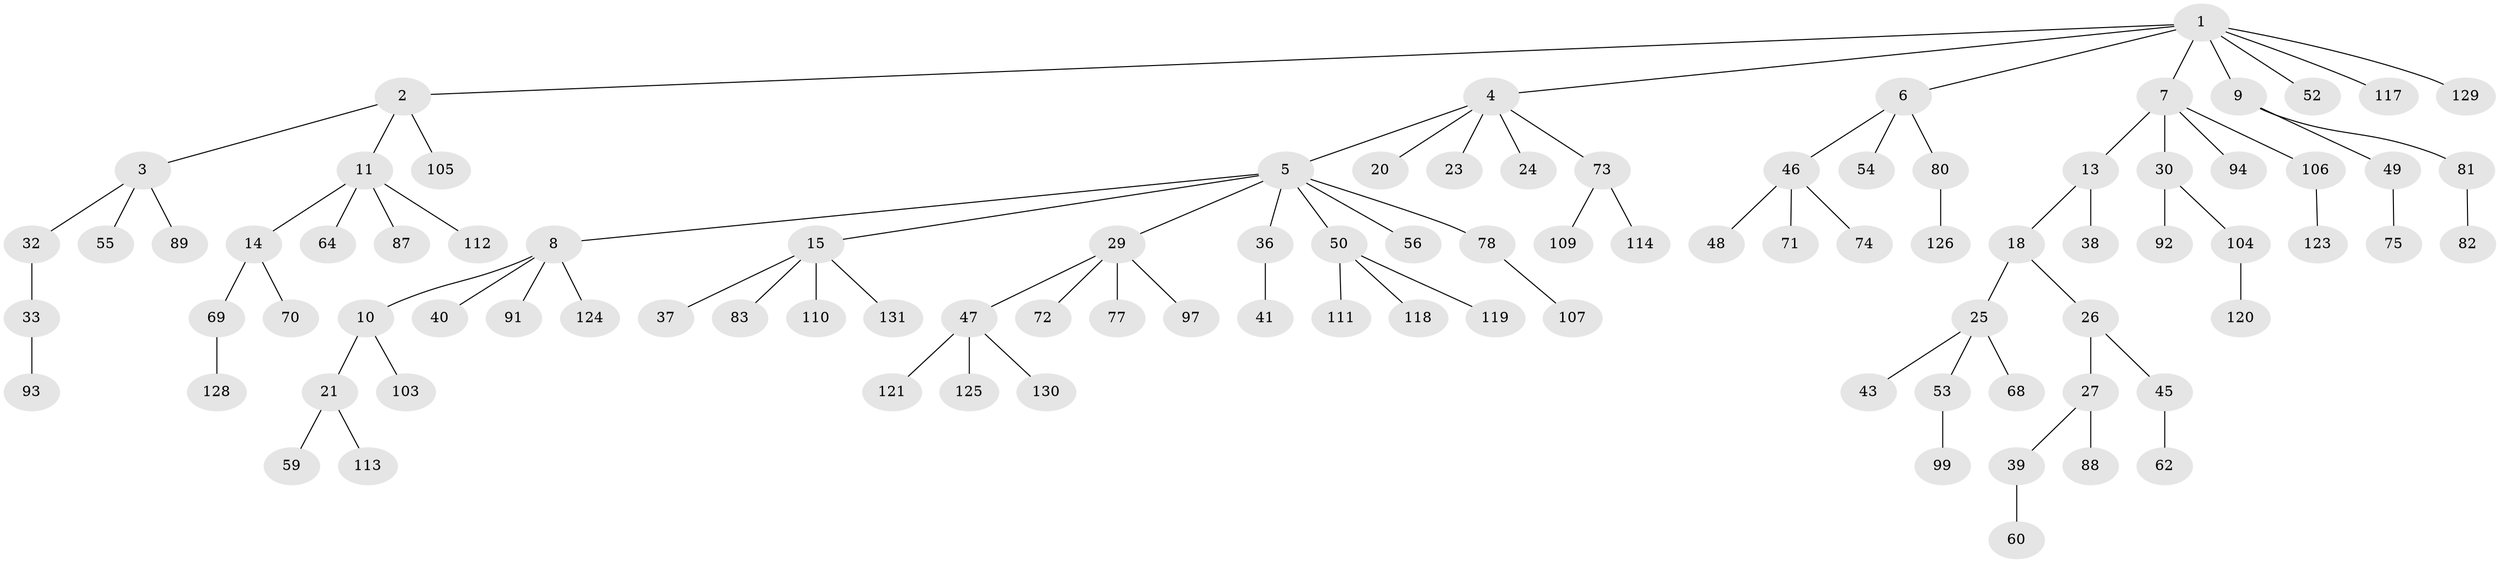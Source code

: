 // original degree distribution, {7: 0.007633587786259542, 5: 0.022900763358778626, 3: 0.16030534351145037, 4: 0.06870229007633588, 8: 0.007633587786259542, 6: 0.015267175572519083, 2: 0.19083969465648856, 1: 0.5267175572519084}
// Generated by graph-tools (version 1.1) at 2025/11/02/27/25 16:11:26]
// undirected, 95 vertices, 94 edges
graph export_dot {
graph [start="1"]
  node [color=gray90,style=filled];
  1 [super="+16"];
  2 [super="+28"];
  3 [super="+22"];
  4 [super="+19"];
  5 [super="+76"];
  6 [super="+12"];
  7 [super="+90"];
  8 [super="+57"];
  9 [super="+67"];
  10 [super="+79"];
  11 [super="+66"];
  13;
  14 [super="+63"];
  15 [super="+17"];
  18;
  20;
  21 [super="+100"];
  23;
  24;
  25 [super="+31"];
  26 [super="+34"];
  27 [super="+35"];
  29 [super="+42"];
  30 [super="+85"];
  32 [super="+44"];
  33;
  36 [super="+98"];
  37;
  38;
  39 [super="+61"];
  40 [super="+51"];
  41;
  43;
  45;
  46 [super="+65"];
  47 [super="+108"];
  48;
  49;
  50 [super="+84"];
  52 [super="+122"];
  53;
  54;
  55;
  56 [super="+58"];
  59;
  60 [super="+86"];
  62 [super="+127"];
  64;
  68;
  69;
  70 [super="+102"];
  71;
  72;
  73 [super="+95"];
  74 [super="+116"];
  75;
  77;
  78;
  80;
  81 [super="+101"];
  82;
  83;
  87;
  88;
  89;
  91;
  92;
  93 [super="+96"];
  94;
  97;
  99;
  103;
  104;
  105;
  106 [super="+115"];
  107;
  109;
  110;
  111;
  112;
  113;
  114;
  117;
  118;
  119;
  120;
  121;
  123;
  124;
  125;
  126;
  128;
  129;
  130;
  131;
  1 -- 2;
  1 -- 4;
  1 -- 6;
  1 -- 7;
  1 -- 9;
  1 -- 129;
  1 -- 52;
  1 -- 117;
  2 -- 3;
  2 -- 11;
  2 -- 105;
  3 -- 89;
  3 -- 32;
  3 -- 55;
  4 -- 5;
  4 -- 73;
  4 -- 24;
  4 -- 20;
  4 -- 23;
  5 -- 8;
  5 -- 15;
  5 -- 29;
  5 -- 36;
  5 -- 50;
  5 -- 56;
  5 -- 78;
  6 -- 46;
  6 -- 80;
  6 -- 54;
  7 -- 13;
  7 -- 30;
  7 -- 94;
  7 -- 106;
  8 -- 10;
  8 -- 40;
  8 -- 91;
  8 -- 124;
  9 -- 49;
  9 -- 81;
  10 -- 21;
  10 -- 103;
  11 -- 14;
  11 -- 64;
  11 -- 87;
  11 -- 112;
  13 -- 18;
  13 -- 38;
  14 -- 69;
  14 -- 70;
  15 -- 37;
  15 -- 83;
  15 -- 131;
  15 -- 110;
  18 -- 25;
  18 -- 26;
  21 -- 59;
  21 -- 113;
  25 -- 43;
  25 -- 68;
  25 -- 53;
  26 -- 27;
  26 -- 45;
  27 -- 88;
  27 -- 39;
  29 -- 47;
  29 -- 97;
  29 -- 72;
  29 -- 77;
  30 -- 92;
  30 -- 104;
  32 -- 33;
  33 -- 93;
  36 -- 41;
  39 -- 60;
  45 -- 62;
  46 -- 48;
  46 -- 71;
  46 -- 74;
  47 -- 121;
  47 -- 125;
  47 -- 130;
  49 -- 75;
  50 -- 111;
  50 -- 118;
  50 -- 119;
  53 -- 99;
  69 -- 128;
  73 -- 114;
  73 -- 109;
  78 -- 107;
  80 -- 126;
  81 -- 82;
  104 -- 120;
  106 -- 123;
}
